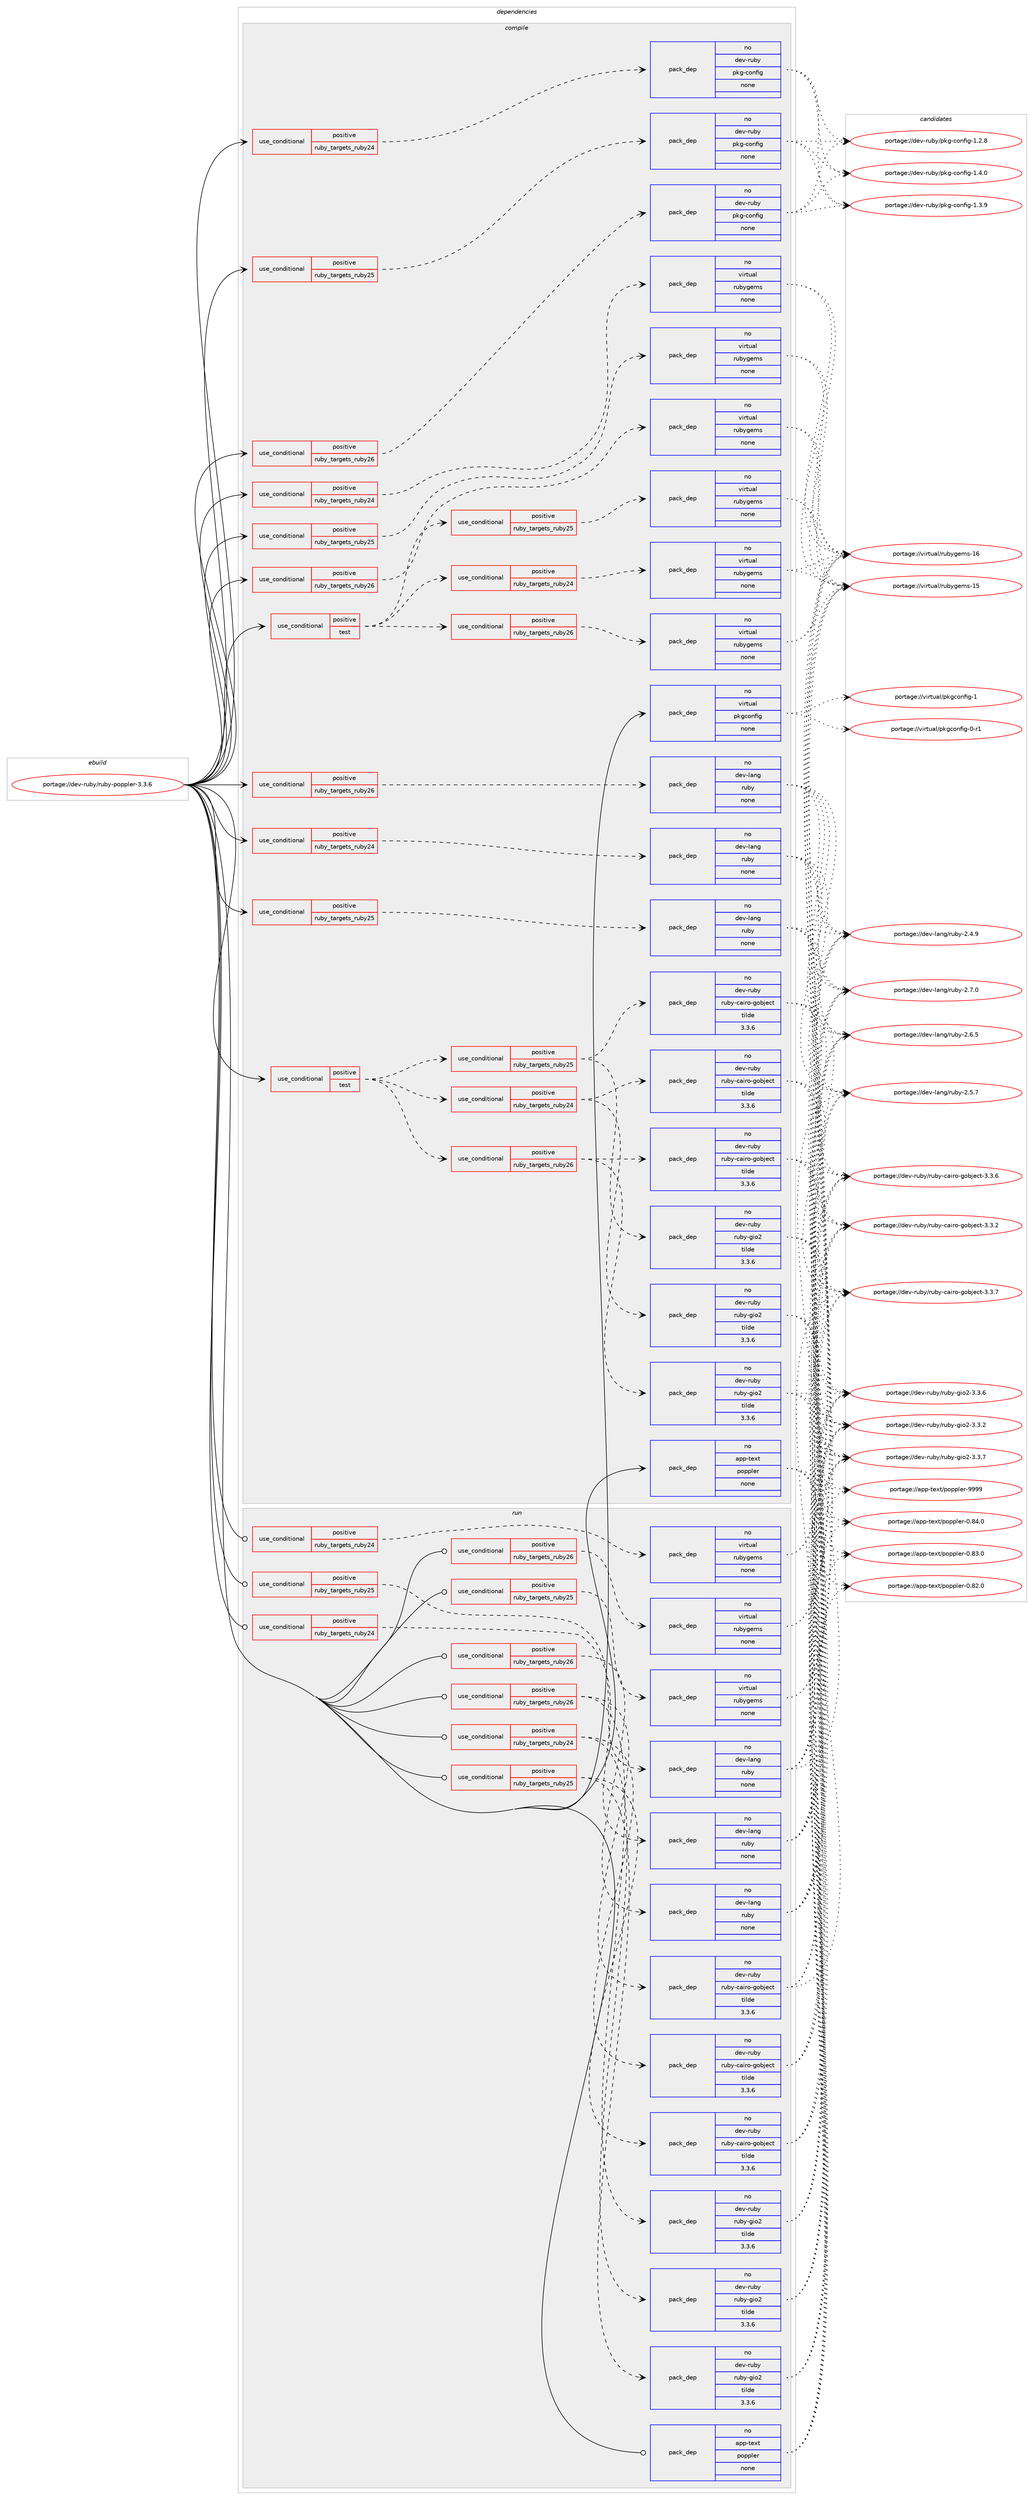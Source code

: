digraph prolog {

# *************
# Graph options
# *************

newrank=true;
concentrate=true;
compound=true;
graph [rankdir=LR,fontname=Helvetica,fontsize=10,ranksep=1.5];#, ranksep=2.5, nodesep=0.2];
edge  [arrowhead=vee];
node  [fontname=Helvetica,fontsize=10];

# **********
# The ebuild
# **********

subgraph cluster_leftcol {
color=gray;
rank=same;
label=<<i>ebuild</i>>;
id [label="portage://dev-ruby/ruby-poppler-3.3.6", color=red, width=4, href="../dev-ruby/ruby-poppler-3.3.6.svg"];
}

# ****************
# The dependencies
# ****************

subgraph cluster_midcol {
color=gray;
label=<<i>dependencies</i>>;
subgraph cluster_compile {
fillcolor="#eeeeee";
style=filled;
label=<<i>compile</i>>;
subgraph cond71278 {
dependency323756 [label=<<TABLE BORDER="0" CELLBORDER="1" CELLSPACING="0" CELLPADDING="4"><TR><TD ROWSPAN="3" CELLPADDING="10">use_conditional</TD></TR><TR><TD>positive</TD></TR><TR><TD>ruby_targets_ruby24</TD></TR></TABLE>>, shape=none, color=red];
subgraph pack247731 {
dependency323757 [label=<<TABLE BORDER="0" CELLBORDER="1" CELLSPACING="0" CELLPADDING="4" WIDTH="220"><TR><TD ROWSPAN="6" CELLPADDING="30">pack_dep</TD></TR><TR><TD WIDTH="110">no</TD></TR><TR><TD>dev-lang</TD></TR><TR><TD>ruby</TD></TR><TR><TD>none</TD></TR><TR><TD></TD></TR></TABLE>>, shape=none, color=blue];
}
dependency323756:e -> dependency323757:w [weight=20,style="dashed",arrowhead="vee"];
}
id:e -> dependency323756:w [weight=20,style="solid",arrowhead="vee"];
subgraph cond71279 {
dependency323758 [label=<<TABLE BORDER="0" CELLBORDER="1" CELLSPACING="0" CELLPADDING="4"><TR><TD ROWSPAN="3" CELLPADDING="10">use_conditional</TD></TR><TR><TD>positive</TD></TR><TR><TD>ruby_targets_ruby24</TD></TR></TABLE>>, shape=none, color=red];
subgraph pack247732 {
dependency323759 [label=<<TABLE BORDER="0" CELLBORDER="1" CELLSPACING="0" CELLPADDING="4" WIDTH="220"><TR><TD ROWSPAN="6" CELLPADDING="30">pack_dep</TD></TR><TR><TD WIDTH="110">no</TD></TR><TR><TD>dev-ruby</TD></TR><TR><TD>pkg-config</TD></TR><TR><TD>none</TD></TR><TR><TD></TD></TR></TABLE>>, shape=none, color=blue];
}
dependency323758:e -> dependency323759:w [weight=20,style="dashed",arrowhead="vee"];
}
id:e -> dependency323758:w [weight=20,style="solid",arrowhead="vee"];
subgraph cond71280 {
dependency323760 [label=<<TABLE BORDER="0" CELLBORDER="1" CELLSPACING="0" CELLPADDING="4"><TR><TD ROWSPAN="3" CELLPADDING="10">use_conditional</TD></TR><TR><TD>positive</TD></TR><TR><TD>ruby_targets_ruby24</TD></TR></TABLE>>, shape=none, color=red];
subgraph pack247733 {
dependency323761 [label=<<TABLE BORDER="0" CELLBORDER="1" CELLSPACING="0" CELLPADDING="4" WIDTH="220"><TR><TD ROWSPAN="6" CELLPADDING="30">pack_dep</TD></TR><TR><TD WIDTH="110">no</TD></TR><TR><TD>virtual</TD></TR><TR><TD>rubygems</TD></TR><TR><TD>none</TD></TR><TR><TD></TD></TR></TABLE>>, shape=none, color=blue];
}
dependency323760:e -> dependency323761:w [weight=20,style="dashed",arrowhead="vee"];
}
id:e -> dependency323760:w [weight=20,style="solid",arrowhead="vee"];
subgraph cond71281 {
dependency323762 [label=<<TABLE BORDER="0" CELLBORDER="1" CELLSPACING="0" CELLPADDING="4"><TR><TD ROWSPAN="3" CELLPADDING="10">use_conditional</TD></TR><TR><TD>positive</TD></TR><TR><TD>ruby_targets_ruby25</TD></TR></TABLE>>, shape=none, color=red];
subgraph pack247734 {
dependency323763 [label=<<TABLE BORDER="0" CELLBORDER="1" CELLSPACING="0" CELLPADDING="4" WIDTH="220"><TR><TD ROWSPAN="6" CELLPADDING="30">pack_dep</TD></TR><TR><TD WIDTH="110">no</TD></TR><TR><TD>dev-lang</TD></TR><TR><TD>ruby</TD></TR><TR><TD>none</TD></TR><TR><TD></TD></TR></TABLE>>, shape=none, color=blue];
}
dependency323762:e -> dependency323763:w [weight=20,style="dashed",arrowhead="vee"];
}
id:e -> dependency323762:w [weight=20,style="solid",arrowhead="vee"];
subgraph cond71282 {
dependency323764 [label=<<TABLE BORDER="0" CELLBORDER="1" CELLSPACING="0" CELLPADDING="4"><TR><TD ROWSPAN="3" CELLPADDING="10">use_conditional</TD></TR><TR><TD>positive</TD></TR><TR><TD>ruby_targets_ruby25</TD></TR></TABLE>>, shape=none, color=red];
subgraph pack247735 {
dependency323765 [label=<<TABLE BORDER="0" CELLBORDER="1" CELLSPACING="0" CELLPADDING="4" WIDTH="220"><TR><TD ROWSPAN="6" CELLPADDING="30">pack_dep</TD></TR><TR><TD WIDTH="110">no</TD></TR><TR><TD>dev-ruby</TD></TR><TR><TD>pkg-config</TD></TR><TR><TD>none</TD></TR><TR><TD></TD></TR></TABLE>>, shape=none, color=blue];
}
dependency323764:e -> dependency323765:w [weight=20,style="dashed",arrowhead="vee"];
}
id:e -> dependency323764:w [weight=20,style="solid",arrowhead="vee"];
subgraph cond71283 {
dependency323766 [label=<<TABLE BORDER="0" CELLBORDER="1" CELLSPACING="0" CELLPADDING="4"><TR><TD ROWSPAN="3" CELLPADDING="10">use_conditional</TD></TR><TR><TD>positive</TD></TR><TR><TD>ruby_targets_ruby25</TD></TR></TABLE>>, shape=none, color=red];
subgraph pack247736 {
dependency323767 [label=<<TABLE BORDER="0" CELLBORDER="1" CELLSPACING="0" CELLPADDING="4" WIDTH="220"><TR><TD ROWSPAN="6" CELLPADDING="30">pack_dep</TD></TR><TR><TD WIDTH="110">no</TD></TR><TR><TD>virtual</TD></TR><TR><TD>rubygems</TD></TR><TR><TD>none</TD></TR><TR><TD></TD></TR></TABLE>>, shape=none, color=blue];
}
dependency323766:e -> dependency323767:w [weight=20,style="dashed",arrowhead="vee"];
}
id:e -> dependency323766:w [weight=20,style="solid",arrowhead="vee"];
subgraph cond71284 {
dependency323768 [label=<<TABLE BORDER="0" CELLBORDER="1" CELLSPACING="0" CELLPADDING="4"><TR><TD ROWSPAN="3" CELLPADDING="10">use_conditional</TD></TR><TR><TD>positive</TD></TR><TR><TD>ruby_targets_ruby26</TD></TR></TABLE>>, shape=none, color=red];
subgraph pack247737 {
dependency323769 [label=<<TABLE BORDER="0" CELLBORDER="1" CELLSPACING="0" CELLPADDING="4" WIDTH="220"><TR><TD ROWSPAN="6" CELLPADDING="30">pack_dep</TD></TR><TR><TD WIDTH="110">no</TD></TR><TR><TD>dev-lang</TD></TR><TR><TD>ruby</TD></TR><TR><TD>none</TD></TR><TR><TD></TD></TR></TABLE>>, shape=none, color=blue];
}
dependency323768:e -> dependency323769:w [weight=20,style="dashed",arrowhead="vee"];
}
id:e -> dependency323768:w [weight=20,style="solid",arrowhead="vee"];
subgraph cond71285 {
dependency323770 [label=<<TABLE BORDER="0" CELLBORDER="1" CELLSPACING="0" CELLPADDING="4"><TR><TD ROWSPAN="3" CELLPADDING="10">use_conditional</TD></TR><TR><TD>positive</TD></TR><TR><TD>ruby_targets_ruby26</TD></TR></TABLE>>, shape=none, color=red];
subgraph pack247738 {
dependency323771 [label=<<TABLE BORDER="0" CELLBORDER="1" CELLSPACING="0" CELLPADDING="4" WIDTH="220"><TR><TD ROWSPAN="6" CELLPADDING="30">pack_dep</TD></TR><TR><TD WIDTH="110">no</TD></TR><TR><TD>dev-ruby</TD></TR><TR><TD>pkg-config</TD></TR><TR><TD>none</TD></TR><TR><TD></TD></TR></TABLE>>, shape=none, color=blue];
}
dependency323770:e -> dependency323771:w [weight=20,style="dashed",arrowhead="vee"];
}
id:e -> dependency323770:w [weight=20,style="solid",arrowhead="vee"];
subgraph cond71286 {
dependency323772 [label=<<TABLE BORDER="0" CELLBORDER="1" CELLSPACING="0" CELLPADDING="4"><TR><TD ROWSPAN="3" CELLPADDING="10">use_conditional</TD></TR><TR><TD>positive</TD></TR><TR><TD>ruby_targets_ruby26</TD></TR></TABLE>>, shape=none, color=red];
subgraph pack247739 {
dependency323773 [label=<<TABLE BORDER="0" CELLBORDER="1" CELLSPACING="0" CELLPADDING="4" WIDTH="220"><TR><TD ROWSPAN="6" CELLPADDING="30">pack_dep</TD></TR><TR><TD WIDTH="110">no</TD></TR><TR><TD>virtual</TD></TR><TR><TD>rubygems</TD></TR><TR><TD>none</TD></TR><TR><TD></TD></TR></TABLE>>, shape=none, color=blue];
}
dependency323772:e -> dependency323773:w [weight=20,style="dashed",arrowhead="vee"];
}
id:e -> dependency323772:w [weight=20,style="solid",arrowhead="vee"];
subgraph cond71287 {
dependency323774 [label=<<TABLE BORDER="0" CELLBORDER="1" CELLSPACING="0" CELLPADDING="4"><TR><TD ROWSPAN="3" CELLPADDING="10">use_conditional</TD></TR><TR><TD>positive</TD></TR><TR><TD>test</TD></TR></TABLE>>, shape=none, color=red];
subgraph cond71288 {
dependency323775 [label=<<TABLE BORDER="0" CELLBORDER="1" CELLSPACING="0" CELLPADDING="4"><TR><TD ROWSPAN="3" CELLPADDING="10">use_conditional</TD></TR><TR><TD>positive</TD></TR><TR><TD>ruby_targets_ruby24</TD></TR></TABLE>>, shape=none, color=red];
subgraph pack247740 {
dependency323776 [label=<<TABLE BORDER="0" CELLBORDER="1" CELLSPACING="0" CELLPADDING="4" WIDTH="220"><TR><TD ROWSPAN="6" CELLPADDING="30">pack_dep</TD></TR><TR><TD WIDTH="110">no</TD></TR><TR><TD>dev-ruby</TD></TR><TR><TD>ruby-cairo-gobject</TD></TR><TR><TD>tilde</TD></TR><TR><TD>3.3.6</TD></TR></TABLE>>, shape=none, color=blue];
}
dependency323775:e -> dependency323776:w [weight=20,style="dashed",arrowhead="vee"];
subgraph pack247741 {
dependency323777 [label=<<TABLE BORDER="0" CELLBORDER="1" CELLSPACING="0" CELLPADDING="4" WIDTH="220"><TR><TD ROWSPAN="6" CELLPADDING="30">pack_dep</TD></TR><TR><TD WIDTH="110">no</TD></TR><TR><TD>dev-ruby</TD></TR><TR><TD>ruby-gio2</TD></TR><TR><TD>tilde</TD></TR><TR><TD>3.3.6</TD></TR></TABLE>>, shape=none, color=blue];
}
dependency323775:e -> dependency323777:w [weight=20,style="dashed",arrowhead="vee"];
}
dependency323774:e -> dependency323775:w [weight=20,style="dashed",arrowhead="vee"];
subgraph cond71289 {
dependency323778 [label=<<TABLE BORDER="0" CELLBORDER="1" CELLSPACING="0" CELLPADDING="4"><TR><TD ROWSPAN="3" CELLPADDING="10">use_conditional</TD></TR><TR><TD>positive</TD></TR><TR><TD>ruby_targets_ruby25</TD></TR></TABLE>>, shape=none, color=red];
subgraph pack247742 {
dependency323779 [label=<<TABLE BORDER="0" CELLBORDER="1" CELLSPACING="0" CELLPADDING="4" WIDTH="220"><TR><TD ROWSPAN="6" CELLPADDING="30">pack_dep</TD></TR><TR><TD WIDTH="110">no</TD></TR><TR><TD>dev-ruby</TD></TR><TR><TD>ruby-cairo-gobject</TD></TR><TR><TD>tilde</TD></TR><TR><TD>3.3.6</TD></TR></TABLE>>, shape=none, color=blue];
}
dependency323778:e -> dependency323779:w [weight=20,style="dashed",arrowhead="vee"];
subgraph pack247743 {
dependency323780 [label=<<TABLE BORDER="0" CELLBORDER="1" CELLSPACING="0" CELLPADDING="4" WIDTH="220"><TR><TD ROWSPAN="6" CELLPADDING="30">pack_dep</TD></TR><TR><TD WIDTH="110">no</TD></TR><TR><TD>dev-ruby</TD></TR><TR><TD>ruby-gio2</TD></TR><TR><TD>tilde</TD></TR><TR><TD>3.3.6</TD></TR></TABLE>>, shape=none, color=blue];
}
dependency323778:e -> dependency323780:w [weight=20,style="dashed",arrowhead="vee"];
}
dependency323774:e -> dependency323778:w [weight=20,style="dashed",arrowhead="vee"];
subgraph cond71290 {
dependency323781 [label=<<TABLE BORDER="0" CELLBORDER="1" CELLSPACING="0" CELLPADDING="4"><TR><TD ROWSPAN="3" CELLPADDING="10">use_conditional</TD></TR><TR><TD>positive</TD></TR><TR><TD>ruby_targets_ruby26</TD></TR></TABLE>>, shape=none, color=red];
subgraph pack247744 {
dependency323782 [label=<<TABLE BORDER="0" CELLBORDER="1" CELLSPACING="0" CELLPADDING="4" WIDTH="220"><TR><TD ROWSPAN="6" CELLPADDING="30">pack_dep</TD></TR><TR><TD WIDTH="110">no</TD></TR><TR><TD>dev-ruby</TD></TR><TR><TD>ruby-cairo-gobject</TD></TR><TR><TD>tilde</TD></TR><TR><TD>3.3.6</TD></TR></TABLE>>, shape=none, color=blue];
}
dependency323781:e -> dependency323782:w [weight=20,style="dashed",arrowhead="vee"];
subgraph pack247745 {
dependency323783 [label=<<TABLE BORDER="0" CELLBORDER="1" CELLSPACING="0" CELLPADDING="4" WIDTH="220"><TR><TD ROWSPAN="6" CELLPADDING="30">pack_dep</TD></TR><TR><TD WIDTH="110">no</TD></TR><TR><TD>dev-ruby</TD></TR><TR><TD>ruby-gio2</TD></TR><TR><TD>tilde</TD></TR><TR><TD>3.3.6</TD></TR></TABLE>>, shape=none, color=blue];
}
dependency323781:e -> dependency323783:w [weight=20,style="dashed",arrowhead="vee"];
}
dependency323774:e -> dependency323781:w [weight=20,style="dashed",arrowhead="vee"];
}
id:e -> dependency323774:w [weight=20,style="solid",arrowhead="vee"];
subgraph cond71291 {
dependency323784 [label=<<TABLE BORDER="0" CELLBORDER="1" CELLSPACING="0" CELLPADDING="4"><TR><TD ROWSPAN="3" CELLPADDING="10">use_conditional</TD></TR><TR><TD>positive</TD></TR><TR><TD>test</TD></TR></TABLE>>, shape=none, color=red];
subgraph cond71292 {
dependency323785 [label=<<TABLE BORDER="0" CELLBORDER="1" CELLSPACING="0" CELLPADDING="4"><TR><TD ROWSPAN="3" CELLPADDING="10">use_conditional</TD></TR><TR><TD>positive</TD></TR><TR><TD>ruby_targets_ruby24</TD></TR></TABLE>>, shape=none, color=red];
subgraph pack247746 {
dependency323786 [label=<<TABLE BORDER="0" CELLBORDER="1" CELLSPACING="0" CELLPADDING="4" WIDTH="220"><TR><TD ROWSPAN="6" CELLPADDING="30">pack_dep</TD></TR><TR><TD WIDTH="110">no</TD></TR><TR><TD>virtual</TD></TR><TR><TD>rubygems</TD></TR><TR><TD>none</TD></TR><TR><TD></TD></TR></TABLE>>, shape=none, color=blue];
}
dependency323785:e -> dependency323786:w [weight=20,style="dashed",arrowhead="vee"];
}
dependency323784:e -> dependency323785:w [weight=20,style="dashed",arrowhead="vee"];
subgraph cond71293 {
dependency323787 [label=<<TABLE BORDER="0" CELLBORDER="1" CELLSPACING="0" CELLPADDING="4"><TR><TD ROWSPAN="3" CELLPADDING="10">use_conditional</TD></TR><TR><TD>positive</TD></TR><TR><TD>ruby_targets_ruby25</TD></TR></TABLE>>, shape=none, color=red];
subgraph pack247747 {
dependency323788 [label=<<TABLE BORDER="0" CELLBORDER="1" CELLSPACING="0" CELLPADDING="4" WIDTH="220"><TR><TD ROWSPAN="6" CELLPADDING="30">pack_dep</TD></TR><TR><TD WIDTH="110">no</TD></TR><TR><TD>virtual</TD></TR><TR><TD>rubygems</TD></TR><TR><TD>none</TD></TR><TR><TD></TD></TR></TABLE>>, shape=none, color=blue];
}
dependency323787:e -> dependency323788:w [weight=20,style="dashed",arrowhead="vee"];
}
dependency323784:e -> dependency323787:w [weight=20,style="dashed",arrowhead="vee"];
subgraph cond71294 {
dependency323789 [label=<<TABLE BORDER="0" CELLBORDER="1" CELLSPACING="0" CELLPADDING="4"><TR><TD ROWSPAN="3" CELLPADDING="10">use_conditional</TD></TR><TR><TD>positive</TD></TR><TR><TD>ruby_targets_ruby26</TD></TR></TABLE>>, shape=none, color=red];
subgraph pack247748 {
dependency323790 [label=<<TABLE BORDER="0" CELLBORDER="1" CELLSPACING="0" CELLPADDING="4" WIDTH="220"><TR><TD ROWSPAN="6" CELLPADDING="30">pack_dep</TD></TR><TR><TD WIDTH="110">no</TD></TR><TR><TD>virtual</TD></TR><TR><TD>rubygems</TD></TR><TR><TD>none</TD></TR><TR><TD></TD></TR></TABLE>>, shape=none, color=blue];
}
dependency323789:e -> dependency323790:w [weight=20,style="dashed",arrowhead="vee"];
}
dependency323784:e -> dependency323789:w [weight=20,style="dashed",arrowhead="vee"];
}
id:e -> dependency323784:w [weight=20,style="solid",arrowhead="vee"];
subgraph pack247749 {
dependency323791 [label=<<TABLE BORDER="0" CELLBORDER="1" CELLSPACING="0" CELLPADDING="4" WIDTH="220"><TR><TD ROWSPAN="6" CELLPADDING="30">pack_dep</TD></TR><TR><TD WIDTH="110">no</TD></TR><TR><TD>app-text</TD></TR><TR><TD>poppler</TD></TR><TR><TD>none</TD></TR><TR><TD></TD></TR></TABLE>>, shape=none, color=blue];
}
id:e -> dependency323791:w [weight=20,style="solid",arrowhead="vee"];
subgraph pack247750 {
dependency323792 [label=<<TABLE BORDER="0" CELLBORDER="1" CELLSPACING="0" CELLPADDING="4" WIDTH="220"><TR><TD ROWSPAN="6" CELLPADDING="30">pack_dep</TD></TR><TR><TD WIDTH="110">no</TD></TR><TR><TD>virtual</TD></TR><TR><TD>pkgconfig</TD></TR><TR><TD>none</TD></TR><TR><TD></TD></TR></TABLE>>, shape=none, color=blue];
}
id:e -> dependency323792:w [weight=20,style="solid",arrowhead="vee"];
}
subgraph cluster_compileandrun {
fillcolor="#eeeeee";
style=filled;
label=<<i>compile and run</i>>;
}
subgraph cluster_run {
fillcolor="#eeeeee";
style=filled;
label=<<i>run</i>>;
subgraph cond71295 {
dependency323793 [label=<<TABLE BORDER="0" CELLBORDER="1" CELLSPACING="0" CELLPADDING="4"><TR><TD ROWSPAN="3" CELLPADDING="10">use_conditional</TD></TR><TR><TD>positive</TD></TR><TR><TD>ruby_targets_ruby24</TD></TR></TABLE>>, shape=none, color=red];
subgraph pack247751 {
dependency323794 [label=<<TABLE BORDER="0" CELLBORDER="1" CELLSPACING="0" CELLPADDING="4" WIDTH="220"><TR><TD ROWSPAN="6" CELLPADDING="30">pack_dep</TD></TR><TR><TD WIDTH="110">no</TD></TR><TR><TD>dev-lang</TD></TR><TR><TD>ruby</TD></TR><TR><TD>none</TD></TR><TR><TD></TD></TR></TABLE>>, shape=none, color=blue];
}
dependency323793:e -> dependency323794:w [weight=20,style="dashed",arrowhead="vee"];
}
id:e -> dependency323793:w [weight=20,style="solid",arrowhead="odot"];
subgraph cond71296 {
dependency323795 [label=<<TABLE BORDER="0" CELLBORDER="1" CELLSPACING="0" CELLPADDING="4"><TR><TD ROWSPAN="3" CELLPADDING="10">use_conditional</TD></TR><TR><TD>positive</TD></TR><TR><TD>ruby_targets_ruby24</TD></TR></TABLE>>, shape=none, color=red];
subgraph pack247752 {
dependency323796 [label=<<TABLE BORDER="0" CELLBORDER="1" CELLSPACING="0" CELLPADDING="4" WIDTH="220"><TR><TD ROWSPAN="6" CELLPADDING="30">pack_dep</TD></TR><TR><TD WIDTH="110">no</TD></TR><TR><TD>dev-ruby</TD></TR><TR><TD>ruby-cairo-gobject</TD></TR><TR><TD>tilde</TD></TR><TR><TD>3.3.6</TD></TR></TABLE>>, shape=none, color=blue];
}
dependency323795:e -> dependency323796:w [weight=20,style="dashed",arrowhead="vee"];
subgraph pack247753 {
dependency323797 [label=<<TABLE BORDER="0" CELLBORDER="1" CELLSPACING="0" CELLPADDING="4" WIDTH="220"><TR><TD ROWSPAN="6" CELLPADDING="30">pack_dep</TD></TR><TR><TD WIDTH="110">no</TD></TR><TR><TD>dev-ruby</TD></TR><TR><TD>ruby-gio2</TD></TR><TR><TD>tilde</TD></TR><TR><TD>3.3.6</TD></TR></TABLE>>, shape=none, color=blue];
}
dependency323795:e -> dependency323797:w [weight=20,style="dashed",arrowhead="vee"];
}
id:e -> dependency323795:w [weight=20,style="solid",arrowhead="odot"];
subgraph cond71297 {
dependency323798 [label=<<TABLE BORDER="0" CELLBORDER="1" CELLSPACING="0" CELLPADDING="4"><TR><TD ROWSPAN="3" CELLPADDING="10">use_conditional</TD></TR><TR><TD>positive</TD></TR><TR><TD>ruby_targets_ruby24</TD></TR></TABLE>>, shape=none, color=red];
subgraph pack247754 {
dependency323799 [label=<<TABLE BORDER="0" CELLBORDER="1" CELLSPACING="0" CELLPADDING="4" WIDTH="220"><TR><TD ROWSPAN="6" CELLPADDING="30">pack_dep</TD></TR><TR><TD WIDTH="110">no</TD></TR><TR><TD>virtual</TD></TR><TR><TD>rubygems</TD></TR><TR><TD>none</TD></TR><TR><TD></TD></TR></TABLE>>, shape=none, color=blue];
}
dependency323798:e -> dependency323799:w [weight=20,style="dashed",arrowhead="vee"];
}
id:e -> dependency323798:w [weight=20,style="solid",arrowhead="odot"];
subgraph cond71298 {
dependency323800 [label=<<TABLE BORDER="0" CELLBORDER="1" CELLSPACING="0" CELLPADDING="4"><TR><TD ROWSPAN="3" CELLPADDING="10">use_conditional</TD></TR><TR><TD>positive</TD></TR><TR><TD>ruby_targets_ruby25</TD></TR></TABLE>>, shape=none, color=red];
subgraph pack247755 {
dependency323801 [label=<<TABLE BORDER="0" CELLBORDER="1" CELLSPACING="0" CELLPADDING="4" WIDTH="220"><TR><TD ROWSPAN="6" CELLPADDING="30">pack_dep</TD></TR><TR><TD WIDTH="110">no</TD></TR><TR><TD>dev-lang</TD></TR><TR><TD>ruby</TD></TR><TR><TD>none</TD></TR><TR><TD></TD></TR></TABLE>>, shape=none, color=blue];
}
dependency323800:e -> dependency323801:w [weight=20,style="dashed",arrowhead="vee"];
}
id:e -> dependency323800:w [weight=20,style="solid",arrowhead="odot"];
subgraph cond71299 {
dependency323802 [label=<<TABLE BORDER="0" CELLBORDER="1" CELLSPACING="0" CELLPADDING="4"><TR><TD ROWSPAN="3" CELLPADDING="10">use_conditional</TD></TR><TR><TD>positive</TD></TR><TR><TD>ruby_targets_ruby25</TD></TR></TABLE>>, shape=none, color=red];
subgraph pack247756 {
dependency323803 [label=<<TABLE BORDER="0" CELLBORDER="1" CELLSPACING="0" CELLPADDING="4" WIDTH="220"><TR><TD ROWSPAN="6" CELLPADDING="30">pack_dep</TD></TR><TR><TD WIDTH="110">no</TD></TR><TR><TD>dev-ruby</TD></TR><TR><TD>ruby-cairo-gobject</TD></TR><TR><TD>tilde</TD></TR><TR><TD>3.3.6</TD></TR></TABLE>>, shape=none, color=blue];
}
dependency323802:e -> dependency323803:w [weight=20,style="dashed",arrowhead="vee"];
subgraph pack247757 {
dependency323804 [label=<<TABLE BORDER="0" CELLBORDER="1" CELLSPACING="0" CELLPADDING="4" WIDTH="220"><TR><TD ROWSPAN="6" CELLPADDING="30">pack_dep</TD></TR><TR><TD WIDTH="110">no</TD></TR><TR><TD>dev-ruby</TD></TR><TR><TD>ruby-gio2</TD></TR><TR><TD>tilde</TD></TR><TR><TD>3.3.6</TD></TR></TABLE>>, shape=none, color=blue];
}
dependency323802:e -> dependency323804:w [weight=20,style="dashed",arrowhead="vee"];
}
id:e -> dependency323802:w [weight=20,style="solid",arrowhead="odot"];
subgraph cond71300 {
dependency323805 [label=<<TABLE BORDER="0" CELLBORDER="1" CELLSPACING="0" CELLPADDING="4"><TR><TD ROWSPAN="3" CELLPADDING="10">use_conditional</TD></TR><TR><TD>positive</TD></TR><TR><TD>ruby_targets_ruby25</TD></TR></TABLE>>, shape=none, color=red];
subgraph pack247758 {
dependency323806 [label=<<TABLE BORDER="0" CELLBORDER="1" CELLSPACING="0" CELLPADDING="4" WIDTH="220"><TR><TD ROWSPAN="6" CELLPADDING="30">pack_dep</TD></TR><TR><TD WIDTH="110">no</TD></TR><TR><TD>virtual</TD></TR><TR><TD>rubygems</TD></TR><TR><TD>none</TD></TR><TR><TD></TD></TR></TABLE>>, shape=none, color=blue];
}
dependency323805:e -> dependency323806:w [weight=20,style="dashed",arrowhead="vee"];
}
id:e -> dependency323805:w [weight=20,style="solid",arrowhead="odot"];
subgraph cond71301 {
dependency323807 [label=<<TABLE BORDER="0" CELLBORDER="1" CELLSPACING="0" CELLPADDING="4"><TR><TD ROWSPAN="3" CELLPADDING="10">use_conditional</TD></TR><TR><TD>positive</TD></TR><TR><TD>ruby_targets_ruby26</TD></TR></TABLE>>, shape=none, color=red];
subgraph pack247759 {
dependency323808 [label=<<TABLE BORDER="0" CELLBORDER="1" CELLSPACING="0" CELLPADDING="4" WIDTH="220"><TR><TD ROWSPAN="6" CELLPADDING="30">pack_dep</TD></TR><TR><TD WIDTH="110">no</TD></TR><TR><TD>dev-lang</TD></TR><TR><TD>ruby</TD></TR><TR><TD>none</TD></TR><TR><TD></TD></TR></TABLE>>, shape=none, color=blue];
}
dependency323807:e -> dependency323808:w [weight=20,style="dashed",arrowhead="vee"];
}
id:e -> dependency323807:w [weight=20,style="solid",arrowhead="odot"];
subgraph cond71302 {
dependency323809 [label=<<TABLE BORDER="0" CELLBORDER="1" CELLSPACING="0" CELLPADDING="4"><TR><TD ROWSPAN="3" CELLPADDING="10">use_conditional</TD></TR><TR><TD>positive</TD></TR><TR><TD>ruby_targets_ruby26</TD></TR></TABLE>>, shape=none, color=red];
subgraph pack247760 {
dependency323810 [label=<<TABLE BORDER="0" CELLBORDER="1" CELLSPACING="0" CELLPADDING="4" WIDTH="220"><TR><TD ROWSPAN="6" CELLPADDING="30">pack_dep</TD></TR><TR><TD WIDTH="110">no</TD></TR><TR><TD>dev-ruby</TD></TR><TR><TD>ruby-cairo-gobject</TD></TR><TR><TD>tilde</TD></TR><TR><TD>3.3.6</TD></TR></TABLE>>, shape=none, color=blue];
}
dependency323809:e -> dependency323810:w [weight=20,style="dashed",arrowhead="vee"];
subgraph pack247761 {
dependency323811 [label=<<TABLE BORDER="0" CELLBORDER="1" CELLSPACING="0" CELLPADDING="4" WIDTH="220"><TR><TD ROWSPAN="6" CELLPADDING="30">pack_dep</TD></TR><TR><TD WIDTH="110">no</TD></TR><TR><TD>dev-ruby</TD></TR><TR><TD>ruby-gio2</TD></TR><TR><TD>tilde</TD></TR><TR><TD>3.3.6</TD></TR></TABLE>>, shape=none, color=blue];
}
dependency323809:e -> dependency323811:w [weight=20,style="dashed",arrowhead="vee"];
}
id:e -> dependency323809:w [weight=20,style="solid",arrowhead="odot"];
subgraph cond71303 {
dependency323812 [label=<<TABLE BORDER="0" CELLBORDER="1" CELLSPACING="0" CELLPADDING="4"><TR><TD ROWSPAN="3" CELLPADDING="10">use_conditional</TD></TR><TR><TD>positive</TD></TR><TR><TD>ruby_targets_ruby26</TD></TR></TABLE>>, shape=none, color=red];
subgraph pack247762 {
dependency323813 [label=<<TABLE BORDER="0" CELLBORDER="1" CELLSPACING="0" CELLPADDING="4" WIDTH="220"><TR><TD ROWSPAN="6" CELLPADDING="30">pack_dep</TD></TR><TR><TD WIDTH="110">no</TD></TR><TR><TD>virtual</TD></TR><TR><TD>rubygems</TD></TR><TR><TD>none</TD></TR><TR><TD></TD></TR></TABLE>>, shape=none, color=blue];
}
dependency323812:e -> dependency323813:w [weight=20,style="dashed",arrowhead="vee"];
}
id:e -> dependency323812:w [weight=20,style="solid",arrowhead="odot"];
subgraph pack247763 {
dependency323814 [label=<<TABLE BORDER="0" CELLBORDER="1" CELLSPACING="0" CELLPADDING="4" WIDTH="220"><TR><TD ROWSPAN="6" CELLPADDING="30">pack_dep</TD></TR><TR><TD WIDTH="110">no</TD></TR><TR><TD>app-text</TD></TR><TR><TD>poppler</TD></TR><TR><TD>none</TD></TR><TR><TD></TD></TR></TABLE>>, shape=none, color=blue];
}
id:e -> dependency323814:w [weight=20,style="solid",arrowhead="odot"];
}
}

# **************
# The candidates
# **************

subgraph cluster_choices {
rank=same;
color=gray;
label=<<i>candidates</i>>;

subgraph choice247731 {
color=black;
nodesep=1;
choice10010111845108971101034711411798121455046554648 [label="portage://dev-lang/ruby-2.7.0", color=red, width=4,href="../dev-lang/ruby-2.7.0.svg"];
choice10010111845108971101034711411798121455046544653 [label="portage://dev-lang/ruby-2.6.5", color=red, width=4,href="../dev-lang/ruby-2.6.5.svg"];
choice10010111845108971101034711411798121455046534655 [label="portage://dev-lang/ruby-2.5.7", color=red, width=4,href="../dev-lang/ruby-2.5.7.svg"];
choice10010111845108971101034711411798121455046524657 [label="portage://dev-lang/ruby-2.4.9", color=red, width=4,href="../dev-lang/ruby-2.4.9.svg"];
dependency323757:e -> choice10010111845108971101034711411798121455046554648:w [style=dotted,weight="100"];
dependency323757:e -> choice10010111845108971101034711411798121455046544653:w [style=dotted,weight="100"];
dependency323757:e -> choice10010111845108971101034711411798121455046534655:w [style=dotted,weight="100"];
dependency323757:e -> choice10010111845108971101034711411798121455046524657:w [style=dotted,weight="100"];
}
subgraph choice247732 {
color=black;
nodesep=1;
choice1001011184511411798121471121071034599111110102105103454946524648 [label="portage://dev-ruby/pkg-config-1.4.0", color=red, width=4,href="../dev-ruby/pkg-config-1.4.0.svg"];
choice1001011184511411798121471121071034599111110102105103454946514657 [label="portage://dev-ruby/pkg-config-1.3.9", color=red, width=4,href="../dev-ruby/pkg-config-1.3.9.svg"];
choice1001011184511411798121471121071034599111110102105103454946504656 [label="portage://dev-ruby/pkg-config-1.2.8", color=red, width=4,href="../dev-ruby/pkg-config-1.2.8.svg"];
dependency323759:e -> choice1001011184511411798121471121071034599111110102105103454946524648:w [style=dotted,weight="100"];
dependency323759:e -> choice1001011184511411798121471121071034599111110102105103454946514657:w [style=dotted,weight="100"];
dependency323759:e -> choice1001011184511411798121471121071034599111110102105103454946504656:w [style=dotted,weight="100"];
}
subgraph choice247733 {
color=black;
nodesep=1;
choice118105114116117971084711411798121103101109115454954 [label="portage://virtual/rubygems-16", color=red, width=4,href="../virtual/rubygems-16.svg"];
choice118105114116117971084711411798121103101109115454953 [label="portage://virtual/rubygems-15", color=red, width=4,href="../virtual/rubygems-15.svg"];
dependency323761:e -> choice118105114116117971084711411798121103101109115454954:w [style=dotted,weight="100"];
dependency323761:e -> choice118105114116117971084711411798121103101109115454953:w [style=dotted,weight="100"];
}
subgraph choice247734 {
color=black;
nodesep=1;
choice10010111845108971101034711411798121455046554648 [label="portage://dev-lang/ruby-2.7.0", color=red, width=4,href="../dev-lang/ruby-2.7.0.svg"];
choice10010111845108971101034711411798121455046544653 [label="portage://dev-lang/ruby-2.6.5", color=red, width=4,href="../dev-lang/ruby-2.6.5.svg"];
choice10010111845108971101034711411798121455046534655 [label="portage://dev-lang/ruby-2.5.7", color=red, width=4,href="../dev-lang/ruby-2.5.7.svg"];
choice10010111845108971101034711411798121455046524657 [label="portage://dev-lang/ruby-2.4.9", color=red, width=4,href="../dev-lang/ruby-2.4.9.svg"];
dependency323763:e -> choice10010111845108971101034711411798121455046554648:w [style=dotted,weight="100"];
dependency323763:e -> choice10010111845108971101034711411798121455046544653:w [style=dotted,weight="100"];
dependency323763:e -> choice10010111845108971101034711411798121455046534655:w [style=dotted,weight="100"];
dependency323763:e -> choice10010111845108971101034711411798121455046524657:w [style=dotted,weight="100"];
}
subgraph choice247735 {
color=black;
nodesep=1;
choice1001011184511411798121471121071034599111110102105103454946524648 [label="portage://dev-ruby/pkg-config-1.4.0", color=red, width=4,href="../dev-ruby/pkg-config-1.4.0.svg"];
choice1001011184511411798121471121071034599111110102105103454946514657 [label="portage://dev-ruby/pkg-config-1.3.9", color=red, width=4,href="../dev-ruby/pkg-config-1.3.9.svg"];
choice1001011184511411798121471121071034599111110102105103454946504656 [label="portage://dev-ruby/pkg-config-1.2.8", color=red, width=4,href="../dev-ruby/pkg-config-1.2.8.svg"];
dependency323765:e -> choice1001011184511411798121471121071034599111110102105103454946524648:w [style=dotted,weight="100"];
dependency323765:e -> choice1001011184511411798121471121071034599111110102105103454946514657:w [style=dotted,weight="100"];
dependency323765:e -> choice1001011184511411798121471121071034599111110102105103454946504656:w [style=dotted,weight="100"];
}
subgraph choice247736 {
color=black;
nodesep=1;
choice118105114116117971084711411798121103101109115454954 [label="portage://virtual/rubygems-16", color=red, width=4,href="../virtual/rubygems-16.svg"];
choice118105114116117971084711411798121103101109115454953 [label="portage://virtual/rubygems-15", color=red, width=4,href="../virtual/rubygems-15.svg"];
dependency323767:e -> choice118105114116117971084711411798121103101109115454954:w [style=dotted,weight="100"];
dependency323767:e -> choice118105114116117971084711411798121103101109115454953:w [style=dotted,weight="100"];
}
subgraph choice247737 {
color=black;
nodesep=1;
choice10010111845108971101034711411798121455046554648 [label="portage://dev-lang/ruby-2.7.0", color=red, width=4,href="../dev-lang/ruby-2.7.0.svg"];
choice10010111845108971101034711411798121455046544653 [label="portage://dev-lang/ruby-2.6.5", color=red, width=4,href="../dev-lang/ruby-2.6.5.svg"];
choice10010111845108971101034711411798121455046534655 [label="portage://dev-lang/ruby-2.5.7", color=red, width=4,href="../dev-lang/ruby-2.5.7.svg"];
choice10010111845108971101034711411798121455046524657 [label="portage://dev-lang/ruby-2.4.9", color=red, width=4,href="../dev-lang/ruby-2.4.9.svg"];
dependency323769:e -> choice10010111845108971101034711411798121455046554648:w [style=dotted,weight="100"];
dependency323769:e -> choice10010111845108971101034711411798121455046544653:w [style=dotted,weight="100"];
dependency323769:e -> choice10010111845108971101034711411798121455046534655:w [style=dotted,weight="100"];
dependency323769:e -> choice10010111845108971101034711411798121455046524657:w [style=dotted,weight="100"];
}
subgraph choice247738 {
color=black;
nodesep=1;
choice1001011184511411798121471121071034599111110102105103454946524648 [label="portage://dev-ruby/pkg-config-1.4.0", color=red, width=4,href="../dev-ruby/pkg-config-1.4.0.svg"];
choice1001011184511411798121471121071034599111110102105103454946514657 [label="portage://dev-ruby/pkg-config-1.3.9", color=red, width=4,href="../dev-ruby/pkg-config-1.3.9.svg"];
choice1001011184511411798121471121071034599111110102105103454946504656 [label="portage://dev-ruby/pkg-config-1.2.8", color=red, width=4,href="../dev-ruby/pkg-config-1.2.8.svg"];
dependency323771:e -> choice1001011184511411798121471121071034599111110102105103454946524648:w [style=dotted,weight="100"];
dependency323771:e -> choice1001011184511411798121471121071034599111110102105103454946514657:w [style=dotted,weight="100"];
dependency323771:e -> choice1001011184511411798121471121071034599111110102105103454946504656:w [style=dotted,weight="100"];
}
subgraph choice247739 {
color=black;
nodesep=1;
choice118105114116117971084711411798121103101109115454954 [label="portage://virtual/rubygems-16", color=red, width=4,href="../virtual/rubygems-16.svg"];
choice118105114116117971084711411798121103101109115454953 [label="portage://virtual/rubygems-15", color=red, width=4,href="../virtual/rubygems-15.svg"];
dependency323773:e -> choice118105114116117971084711411798121103101109115454954:w [style=dotted,weight="100"];
dependency323773:e -> choice118105114116117971084711411798121103101109115454953:w [style=dotted,weight="100"];
}
subgraph choice247740 {
color=black;
nodesep=1;
choice10010111845114117981214711411798121459997105114111451031119810610199116455146514655 [label="portage://dev-ruby/ruby-cairo-gobject-3.3.7", color=red, width=4,href="../dev-ruby/ruby-cairo-gobject-3.3.7.svg"];
choice10010111845114117981214711411798121459997105114111451031119810610199116455146514654 [label="portage://dev-ruby/ruby-cairo-gobject-3.3.6", color=red, width=4,href="../dev-ruby/ruby-cairo-gobject-3.3.6.svg"];
choice10010111845114117981214711411798121459997105114111451031119810610199116455146514650 [label="portage://dev-ruby/ruby-cairo-gobject-3.3.2", color=red, width=4,href="../dev-ruby/ruby-cairo-gobject-3.3.2.svg"];
dependency323776:e -> choice10010111845114117981214711411798121459997105114111451031119810610199116455146514655:w [style=dotted,weight="100"];
dependency323776:e -> choice10010111845114117981214711411798121459997105114111451031119810610199116455146514654:w [style=dotted,weight="100"];
dependency323776:e -> choice10010111845114117981214711411798121459997105114111451031119810610199116455146514650:w [style=dotted,weight="100"];
}
subgraph choice247741 {
color=black;
nodesep=1;
choice100101118451141179812147114117981214510310511150455146514655 [label="portage://dev-ruby/ruby-gio2-3.3.7", color=red, width=4,href="../dev-ruby/ruby-gio2-3.3.7.svg"];
choice100101118451141179812147114117981214510310511150455146514654 [label="portage://dev-ruby/ruby-gio2-3.3.6", color=red, width=4,href="../dev-ruby/ruby-gio2-3.3.6.svg"];
choice100101118451141179812147114117981214510310511150455146514650 [label="portage://dev-ruby/ruby-gio2-3.3.2", color=red, width=4,href="../dev-ruby/ruby-gio2-3.3.2.svg"];
dependency323777:e -> choice100101118451141179812147114117981214510310511150455146514655:w [style=dotted,weight="100"];
dependency323777:e -> choice100101118451141179812147114117981214510310511150455146514654:w [style=dotted,weight="100"];
dependency323777:e -> choice100101118451141179812147114117981214510310511150455146514650:w [style=dotted,weight="100"];
}
subgraph choice247742 {
color=black;
nodesep=1;
choice10010111845114117981214711411798121459997105114111451031119810610199116455146514655 [label="portage://dev-ruby/ruby-cairo-gobject-3.3.7", color=red, width=4,href="../dev-ruby/ruby-cairo-gobject-3.3.7.svg"];
choice10010111845114117981214711411798121459997105114111451031119810610199116455146514654 [label="portage://dev-ruby/ruby-cairo-gobject-3.3.6", color=red, width=4,href="../dev-ruby/ruby-cairo-gobject-3.3.6.svg"];
choice10010111845114117981214711411798121459997105114111451031119810610199116455146514650 [label="portage://dev-ruby/ruby-cairo-gobject-3.3.2", color=red, width=4,href="../dev-ruby/ruby-cairo-gobject-3.3.2.svg"];
dependency323779:e -> choice10010111845114117981214711411798121459997105114111451031119810610199116455146514655:w [style=dotted,weight="100"];
dependency323779:e -> choice10010111845114117981214711411798121459997105114111451031119810610199116455146514654:w [style=dotted,weight="100"];
dependency323779:e -> choice10010111845114117981214711411798121459997105114111451031119810610199116455146514650:w [style=dotted,weight="100"];
}
subgraph choice247743 {
color=black;
nodesep=1;
choice100101118451141179812147114117981214510310511150455146514655 [label="portage://dev-ruby/ruby-gio2-3.3.7", color=red, width=4,href="../dev-ruby/ruby-gio2-3.3.7.svg"];
choice100101118451141179812147114117981214510310511150455146514654 [label="portage://dev-ruby/ruby-gio2-3.3.6", color=red, width=4,href="../dev-ruby/ruby-gio2-3.3.6.svg"];
choice100101118451141179812147114117981214510310511150455146514650 [label="portage://dev-ruby/ruby-gio2-3.3.2", color=red, width=4,href="../dev-ruby/ruby-gio2-3.3.2.svg"];
dependency323780:e -> choice100101118451141179812147114117981214510310511150455146514655:w [style=dotted,weight="100"];
dependency323780:e -> choice100101118451141179812147114117981214510310511150455146514654:w [style=dotted,weight="100"];
dependency323780:e -> choice100101118451141179812147114117981214510310511150455146514650:w [style=dotted,weight="100"];
}
subgraph choice247744 {
color=black;
nodesep=1;
choice10010111845114117981214711411798121459997105114111451031119810610199116455146514655 [label="portage://dev-ruby/ruby-cairo-gobject-3.3.7", color=red, width=4,href="../dev-ruby/ruby-cairo-gobject-3.3.7.svg"];
choice10010111845114117981214711411798121459997105114111451031119810610199116455146514654 [label="portage://dev-ruby/ruby-cairo-gobject-3.3.6", color=red, width=4,href="../dev-ruby/ruby-cairo-gobject-3.3.6.svg"];
choice10010111845114117981214711411798121459997105114111451031119810610199116455146514650 [label="portage://dev-ruby/ruby-cairo-gobject-3.3.2", color=red, width=4,href="../dev-ruby/ruby-cairo-gobject-3.3.2.svg"];
dependency323782:e -> choice10010111845114117981214711411798121459997105114111451031119810610199116455146514655:w [style=dotted,weight="100"];
dependency323782:e -> choice10010111845114117981214711411798121459997105114111451031119810610199116455146514654:w [style=dotted,weight="100"];
dependency323782:e -> choice10010111845114117981214711411798121459997105114111451031119810610199116455146514650:w [style=dotted,weight="100"];
}
subgraph choice247745 {
color=black;
nodesep=1;
choice100101118451141179812147114117981214510310511150455146514655 [label="portage://dev-ruby/ruby-gio2-3.3.7", color=red, width=4,href="../dev-ruby/ruby-gio2-3.3.7.svg"];
choice100101118451141179812147114117981214510310511150455146514654 [label="portage://dev-ruby/ruby-gio2-3.3.6", color=red, width=4,href="../dev-ruby/ruby-gio2-3.3.6.svg"];
choice100101118451141179812147114117981214510310511150455146514650 [label="portage://dev-ruby/ruby-gio2-3.3.2", color=red, width=4,href="../dev-ruby/ruby-gio2-3.3.2.svg"];
dependency323783:e -> choice100101118451141179812147114117981214510310511150455146514655:w [style=dotted,weight="100"];
dependency323783:e -> choice100101118451141179812147114117981214510310511150455146514654:w [style=dotted,weight="100"];
dependency323783:e -> choice100101118451141179812147114117981214510310511150455146514650:w [style=dotted,weight="100"];
}
subgraph choice247746 {
color=black;
nodesep=1;
choice118105114116117971084711411798121103101109115454954 [label="portage://virtual/rubygems-16", color=red, width=4,href="../virtual/rubygems-16.svg"];
choice118105114116117971084711411798121103101109115454953 [label="portage://virtual/rubygems-15", color=red, width=4,href="../virtual/rubygems-15.svg"];
dependency323786:e -> choice118105114116117971084711411798121103101109115454954:w [style=dotted,weight="100"];
dependency323786:e -> choice118105114116117971084711411798121103101109115454953:w [style=dotted,weight="100"];
}
subgraph choice247747 {
color=black;
nodesep=1;
choice118105114116117971084711411798121103101109115454954 [label="portage://virtual/rubygems-16", color=red, width=4,href="../virtual/rubygems-16.svg"];
choice118105114116117971084711411798121103101109115454953 [label="portage://virtual/rubygems-15", color=red, width=4,href="../virtual/rubygems-15.svg"];
dependency323788:e -> choice118105114116117971084711411798121103101109115454954:w [style=dotted,weight="100"];
dependency323788:e -> choice118105114116117971084711411798121103101109115454953:w [style=dotted,weight="100"];
}
subgraph choice247748 {
color=black;
nodesep=1;
choice118105114116117971084711411798121103101109115454954 [label="portage://virtual/rubygems-16", color=red, width=4,href="../virtual/rubygems-16.svg"];
choice118105114116117971084711411798121103101109115454953 [label="portage://virtual/rubygems-15", color=red, width=4,href="../virtual/rubygems-15.svg"];
dependency323790:e -> choice118105114116117971084711411798121103101109115454954:w [style=dotted,weight="100"];
dependency323790:e -> choice118105114116117971084711411798121103101109115454953:w [style=dotted,weight="100"];
}
subgraph choice247749 {
color=black;
nodesep=1;
choice9711211245116101120116471121111121121081011144557575757 [label="portage://app-text/poppler-9999", color=red, width=4,href="../app-text/poppler-9999.svg"];
choice97112112451161011201164711211111211210810111445484656524648 [label="portage://app-text/poppler-0.84.0", color=red, width=4,href="../app-text/poppler-0.84.0.svg"];
choice97112112451161011201164711211111211210810111445484656514648 [label="portage://app-text/poppler-0.83.0", color=red, width=4,href="../app-text/poppler-0.83.0.svg"];
choice97112112451161011201164711211111211210810111445484656504648 [label="portage://app-text/poppler-0.82.0", color=red, width=4,href="../app-text/poppler-0.82.0.svg"];
dependency323791:e -> choice9711211245116101120116471121111121121081011144557575757:w [style=dotted,weight="100"];
dependency323791:e -> choice97112112451161011201164711211111211210810111445484656524648:w [style=dotted,weight="100"];
dependency323791:e -> choice97112112451161011201164711211111211210810111445484656514648:w [style=dotted,weight="100"];
dependency323791:e -> choice97112112451161011201164711211111211210810111445484656504648:w [style=dotted,weight="100"];
}
subgraph choice247750 {
color=black;
nodesep=1;
choice1181051141161179710847112107103991111101021051034549 [label="portage://virtual/pkgconfig-1", color=red, width=4,href="../virtual/pkgconfig-1.svg"];
choice11810511411611797108471121071039911111010210510345484511449 [label="portage://virtual/pkgconfig-0-r1", color=red, width=4,href="../virtual/pkgconfig-0-r1.svg"];
dependency323792:e -> choice1181051141161179710847112107103991111101021051034549:w [style=dotted,weight="100"];
dependency323792:e -> choice11810511411611797108471121071039911111010210510345484511449:w [style=dotted,weight="100"];
}
subgraph choice247751 {
color=black;
nodesep=1;
choice10010111845108971101034711411798121455046554648 [label="portage://dev-lang/ruby-2.7.0", color=red, width=4,href="../dev-lang/ruby-2.7.0.svg"];
choice10010111845108971101034711411798121455046544653 [label="portage://dev-lang/ruby-2.6.5", color=red, width=4,href="../dev-lang/ruby-2.6.5.svg"];
choice10010111845108971101034711411798121455046534655 [label="portage://dev-lang/ruby-2.5.7", color=red, width=4,href="../dev-lang/ruby-2.5.7.svg"];
choice10010111845108971101034711411798121455046524657 [label="portage://dev-lang/ruby-2.4.9", color=red, width=4,href="../dev-lang/ruby-2.4.9.svg"];
dependency323794:e -> choice10010111845108971101034711411798121455046554648:w [style=dotted,weight="100"];
dependency323794:e -> choice10010111845108971101034711411798121455046544653:w [style=dotted,weight="100"];
dependency323794:e -> choice10010111845108971101034711411798121455046534655:w [style=dotted,weight="100"];
dependency323794:e -> choice10010111845108971101034711411798121455046524657:w [style=dotted,weight="100"];
}
subgraph choice247752 {
color=black;
nodesep=1;
choice10010111845114117981214711411798121459997105114111451031119810610199116455146514655 [label="portage://dev-ruby/ruby-cairo-gobject-3.3.7", color=red, width=4,href="../dev-ruby/ruby-cairo-gobject-3.3.7.svg"];
choice10010111845114117981214711411798121459997105114111451031119810610199116455146514654 [label="portage://dev-ruby/ruby-cairo-gobject-3.3.6", color=red, width=4,href="../dev-ruby/ruby-cairo-gobject-3.3.6.svg"];
choice10010111845114117981214711411798121459997105114111451031119810610199116455146514650 [label="portage://dev-ruby/ruby-cairo-gobject-3.3.2", color=red, width=4,href="../dev-ruby/ruby-cairo-gobject-3.3.2.svg"];
dependency323796:e -> choice10010111845114117981214711411798121459997105114111451031119810610199116455146514655:w [style=dotted,weight="100"];
dependency323796:e -> choice10010111845114117981214711411798121459997105114111451031119810610199116455146514654:w [style=dotted,weight="100"];
dependency323796:e -> choice10010111845114117981214711411798121459997105114111451031119810610199116455146514650:w [style=dotted,weight="100"];
}
subgraph choice247753 {
color=black;
nodesep=1;
choice100101118451141179812147114117981214510310511150455146514655 [label="portage://dev-ruby/ruby-gio2-3.3.7", color=red, width=4,href="../dev-ruby/ruby-gio2-3.3.7.svg"];
choice100101118451141179812147114117981214510310511150455146514654 [label="portage://dev-ruby/ruby-gio2-3.3.6", color=red, width=4,href="../dev-ruby/ruby-gio2-3.3.6.svg"];
choice100101118451141179812147114117981214510310511150455146514650 [label="portage://dev-ruby/ruby-gio2-3.3.2", color=red, width=4,href="../dev-ruby/ruby-gio2-3.3.2.svg"];
dependency323797:e -> choice100101118451141179812147114117981214510310511150455146514655:w [style=dotted,weight="100"];
dependency323797:e -> choice100101118451141179812147114117981214510310511150455146514654:w [style=dotted,weight="100"];
dependency323797:e -> choice100101118451141179812147114117981214510310511150455146514650:w [style=dotted,weight="100"];
}
subgraph choice247754 {
color=black;
nodesep=1;
choice118105114116117971084711411798121103101109115454954 [label="portage://virtual/rubygems-16", color=red, width=4,href="../virtual/rubygems-16.svg"];
choice118105114116117971084711411798121103101109115454953 [label="portage://virtual/rubygems-15", color=red, width=4,href="../virtual/rubygems-15.svg"];
dependency323799:e -> choice118105114116117971084711411798121103101109115454954:w [style=dotted,weight="100"];
dependency323799:e -> choice118105114116117971084711411798121103101109115454953:w [style=dotted,weight="100"];
}
subgraph choice247755 {
color=black;
nodesep=1;
choice10010111845108971101034711411798121455046554648 [label="portage://dev-lang/ruby-2.7.0", color=red, width=4,href="../dev-lang/ruby-2.7.0.svg"];
choice10010111845108971101034711411798121455046544653 [label="portage://dev-lang/ruby-2.6.5", color=red, width=4,href="../dev-lang/ruby-2.6.5.svg"];
choice10010111845108971101034711411798121455046534655 [label="portage://dev-lang/ruby-2.5.7", color=red, width=4,href="../dev-lang/ruby-2.5.7.svg"];
choice10010111845108971101034711411798121455046524657 [label="portage://dev-lang/ruby-2.4.9", color=red, width=4,href="../dev-lang/ruby-2.4.9.svg"];
dependency323801:e -> choice10010111845108971101034711411798121455046554648:w [style=dotted,weight="100"];
dependency323801:e -> choice10010111845108971101034711411798121455046544653:w [style=dotted,weight="100"];
dependency323801:e -> choice10010111845108971101034711411798121455046534655:w [style=dotted,weight="100"];
dependency323801:e -> choice10010111845108971101034711411798121455046524657:w [style=dotted,weight="100"];
}
subgraph choice247756 {
color=black;
nodesep=1;
choice10010111845114117981214711411798121459997105114111451031119810610199116455146514655 [label="portage://dev-ruby/ruby-cairo-gobject-3.3.7", color=red, width=4,href="../dev-ruby/ruby-cairo-gobject-3.3.7.svg"];
choice10010111845114117981214711411798121459997105114111451031119810610199116455146514654 [label="portage://dev-ruby/ruby-cairo-gobject-3.3.6", color=red, width=4,href="../dev-ruby/ruby-cairo-gobject-3.3.6.svg"];
choice10010111845114117981214711411798121459997105114111451031119810610199116455146514650 [label="portage://dev-ruby/ruby-cairo-gobject-3.3.2", color=red, width=4,href="../dev-ruby/ruby-cairo-gobject-3.3.2.svg"];
dependency323803:e -> choice10010111845114117981214711411798121459997105114111451031119810610199116455146514655:w [style=dotted,weight="100"];
dependency323803:e -> choice10010111845114117981214711411798121459997105114111451031119810610199116455146514654:w [style=dotted,weight="100"];
dependency323803:e -> choice10010111845114117981214711411798121459997105114111451031119810610199116455146514650:w [style=dotted,weight="100"];
}
subgraph choice247757 {
color=black;
nodesep=1;
choice100101118451141179812147114117981214510310511150455146514655 [label="portage://dev-ruby/ruby-gio2-3.3.7", color=red, width=4,href="../dev-ruby/ruby-gio2-3.3.7.svg"];
choice100101118451141179812147114117981214510310511150455146514654 [label="portage://dev-ruby/ruby-gio2-3.3.6", color=red, width=4,href="../dev-ruby/ruby-gio2-3.3.6.svg"];
choice100101118451141179812147114117981214510310511150455146514650 [label="portage://dev-ruby/ruby-gio2-3.3.2", color=red, width=4,href="../dev-ruby/ruby-gio2-3.3.2.svg"];
dependency323804:e -> choice100101118451141179812147114117981214510310511150455146514655:w [style=dotted,weight="100"];
dependency323804:e -> choice100101118451141179812147114117981214510310511150455146514654:w [style=dotted,weight="100"];
dependency323804:e -> choice100101118451141179812147114117981214510310511150455146514650:w [style=dotted,weight="100"];
}
subgraph choice247758 {
color=black;
nodesep=1;
choice118105114116117971084711411798121103101109115454954 [label="portage://virtual/rubygems-16", color=red, width=4,href="../virtual/rubygems-16.svg"];
choice118105114116117971084711411798121103101109115454953 [label="portage://virtual/rubygems-15", color=red, width=4,href="../virtual/rubygems-15.svg"];
dependency323806:e -> choice118105114116117971084711411798121103101109115454954:w [style=dotted,weight="100"];
dependency323806:e -> choice118105114116117971084711411798121103101109115454953:w [style=dotted,weight="100"];
}
subgraph choice247759 {
color=black;
nodesep=1;
choice10010111845108971101034711411798121455046554648 [label="portage://dev-lang/ruby-2.7.0", color=red, width=4,href="../dev-lang/ruby-2.7.0.svg"];
choice10010111845108971101034711411798121455046544653 [label="portage://dev-lang/ruby-2.6.5", color=red, width=4,href="../dev-lang/ruby-2.6.5.svg"];
choice10010111845108971101034711411798121455046534655 [label="portage://dev-lang/ruby-2.5.7", color=red, width=4,href="../dev-lang/ruby-2.5.7.svg"];
choice10010111845108971101034711411798121455046524657 [label="portage://dev-lang/ruby-2.4.9", color=red, width=4,href="../dev-lang/ruby-2.4.9.svg"];
dependency323808:e -> choice10010111845108971101034711411798121455046554648:w [style=dotted,weight="100"];
dependency323808:e -> choice10010111845108971101034711411798121455046544653:w [style=dotted,weight="100"];
dependency323808:e -> choice10010111845108971101034711411798121455046534655:w [style=dotted,weight="100"];
dependency323808:e -> choice10010111845108971101034711411798121455046524657:w [style=dotted,weight="100"];
}
subgraph choice247760 {
color=black;
nodesep=1;
choice10010111845114117981214711411798121459997105114111451031119810610199116455146514655 [label="portage://dev-ruby/ruby-cairo-gobject-3.3.7", color=red, width=4,href="../dev-ruby/ruby-cairo-gobject-3.3.7.svg"];
choice10010111845114117981214711411798121459997105114111451031119810610199116455146514654 [label="portage://dev-ruby/ruby-cairo-gobject-3.3.6", color=red, width=4,href="../dev-ruby/ruby-cairo-gobject-3.3.6.svg"];
choice10010111845114117981214711411798121459997105114111451031119810610199116455146514650 [label="portage://dev-ruby/ruby-cairo-gobject-3.3.2", color=red, width=4,href="../dev-ruby/ruby-cairo-gobject-3.3.2.svg"];
dependency323810:e -> choice10010111845114117981214711411798121459997105114111451031119810610199116455146514655:w [style=dotted,weight="100"];
dependency323810:e -> choice10010111845114117981214711411798121459997105114111451031119810610199116455146514654:w [style=dotted,weight="100"];
dependency323810:e -> choice10010111845114117981214711411798121459997105114111451031119810610199116455146514650:w [style=dotted,weight="100"];
}
subgraph choice247761 {
color=black;
nodesep=1;
choice100101118451141179812147114117981214510310511150455146514655 [label="portage://dev-ruby/ruby-gio2-3.3.7", color=red, width=4,href="../dev-ruby/ruby-gio2-3.3.7.svg"];
choice100101118451141179812147114117981214510310511150455146514654 [label="portage://dev-ruby/ruby-gio2-3.3.6", color=red, width=4,href="../dev-ruby/ruby-gio2-3.3.6.svg"];
choice100101118451141179812147114117981214510310511150455146514650 [label="portage://dev-ruby/ruby-gio2-3.3.2", color=red, width=4,href="../dev-ruby/ruby-gio2-3.3.2.svg"];
dependency323811:e -> choice100101118451141179812147114117981214510310511150455146514655:w [style=dotted,weight="100"];
dependency323811:e -> choice100101118451141179812147114117981214510310511150455146514654:w [style=dotted,weight="100"];
dependency323811:e -> choice100101118451141179812147114117981214510310511150455146514650:w [style=dotted,weight="100"];
}
subgraph choice247762 {
color=black;
nodesep=1;
choice118105114116117971084711411798121103101109115454954 [label="portage://virtual/rubygems-16", color=red, width=4,href="../virtual/rubygems-16.svg"];
choice118105114116117971084711411798121103101109115454953 [label="portage://virtual/rubygems-15", color=red, width=4,href="../virtual/rubygems-15.svg"];
dependency323813:e -> choice118105114116117971084711411798121103101109115454954:w [style=dotted,weight="100"];
dependency323813:e -> choice118105114116117971084711411798121103101109115454953:w [style=dotted,weight="100"];
}
subgraph choice247763 {
color=black;
nodesep=1;
choice9711211245116101120116471121111121121081011144557575757 [label="portage://app-text/poppler-9999", color=red, width=4,href="../app-text/poppler-9999.svg"];
choice97112112451161011201164711211111211210810111445484656524648 [label="portage://app-text/poppler-0.84.0", color=red, width=4,href="../app-text/poppler-0.84.0.svg"];
choice97112112451161011201164711211111211210810111445484656514648 [label="portage://app-text/poppler-0.83.0", color=red, width=4,href="../app-text/poppler-0.83.0.svg"];
choice97112112451161011201164711211111211210810111445484656504648 [label="portage://app-text/poppler-0.82.0", color=red, width=4,href="../app-text/poppler-0.82.0.svg"];
dependency323814:e -> choice9711211245116101120116471121111121121081011144557575757:w [style=dotted,weight="100"];
dependency323814:e -> choice97112112451161011201164711211111211210810111445484656524648:w [style=dotted,weight="100"];
dependency323814:e -> choice97112112451161011201164711211111211210810111445484656514648:w [style=dotted,weight="100"];
dependency323814:e -> choice97112112451161011201164711211111211210810111445484656504648:w [style=dotted,weight="100"];
}
}

}
